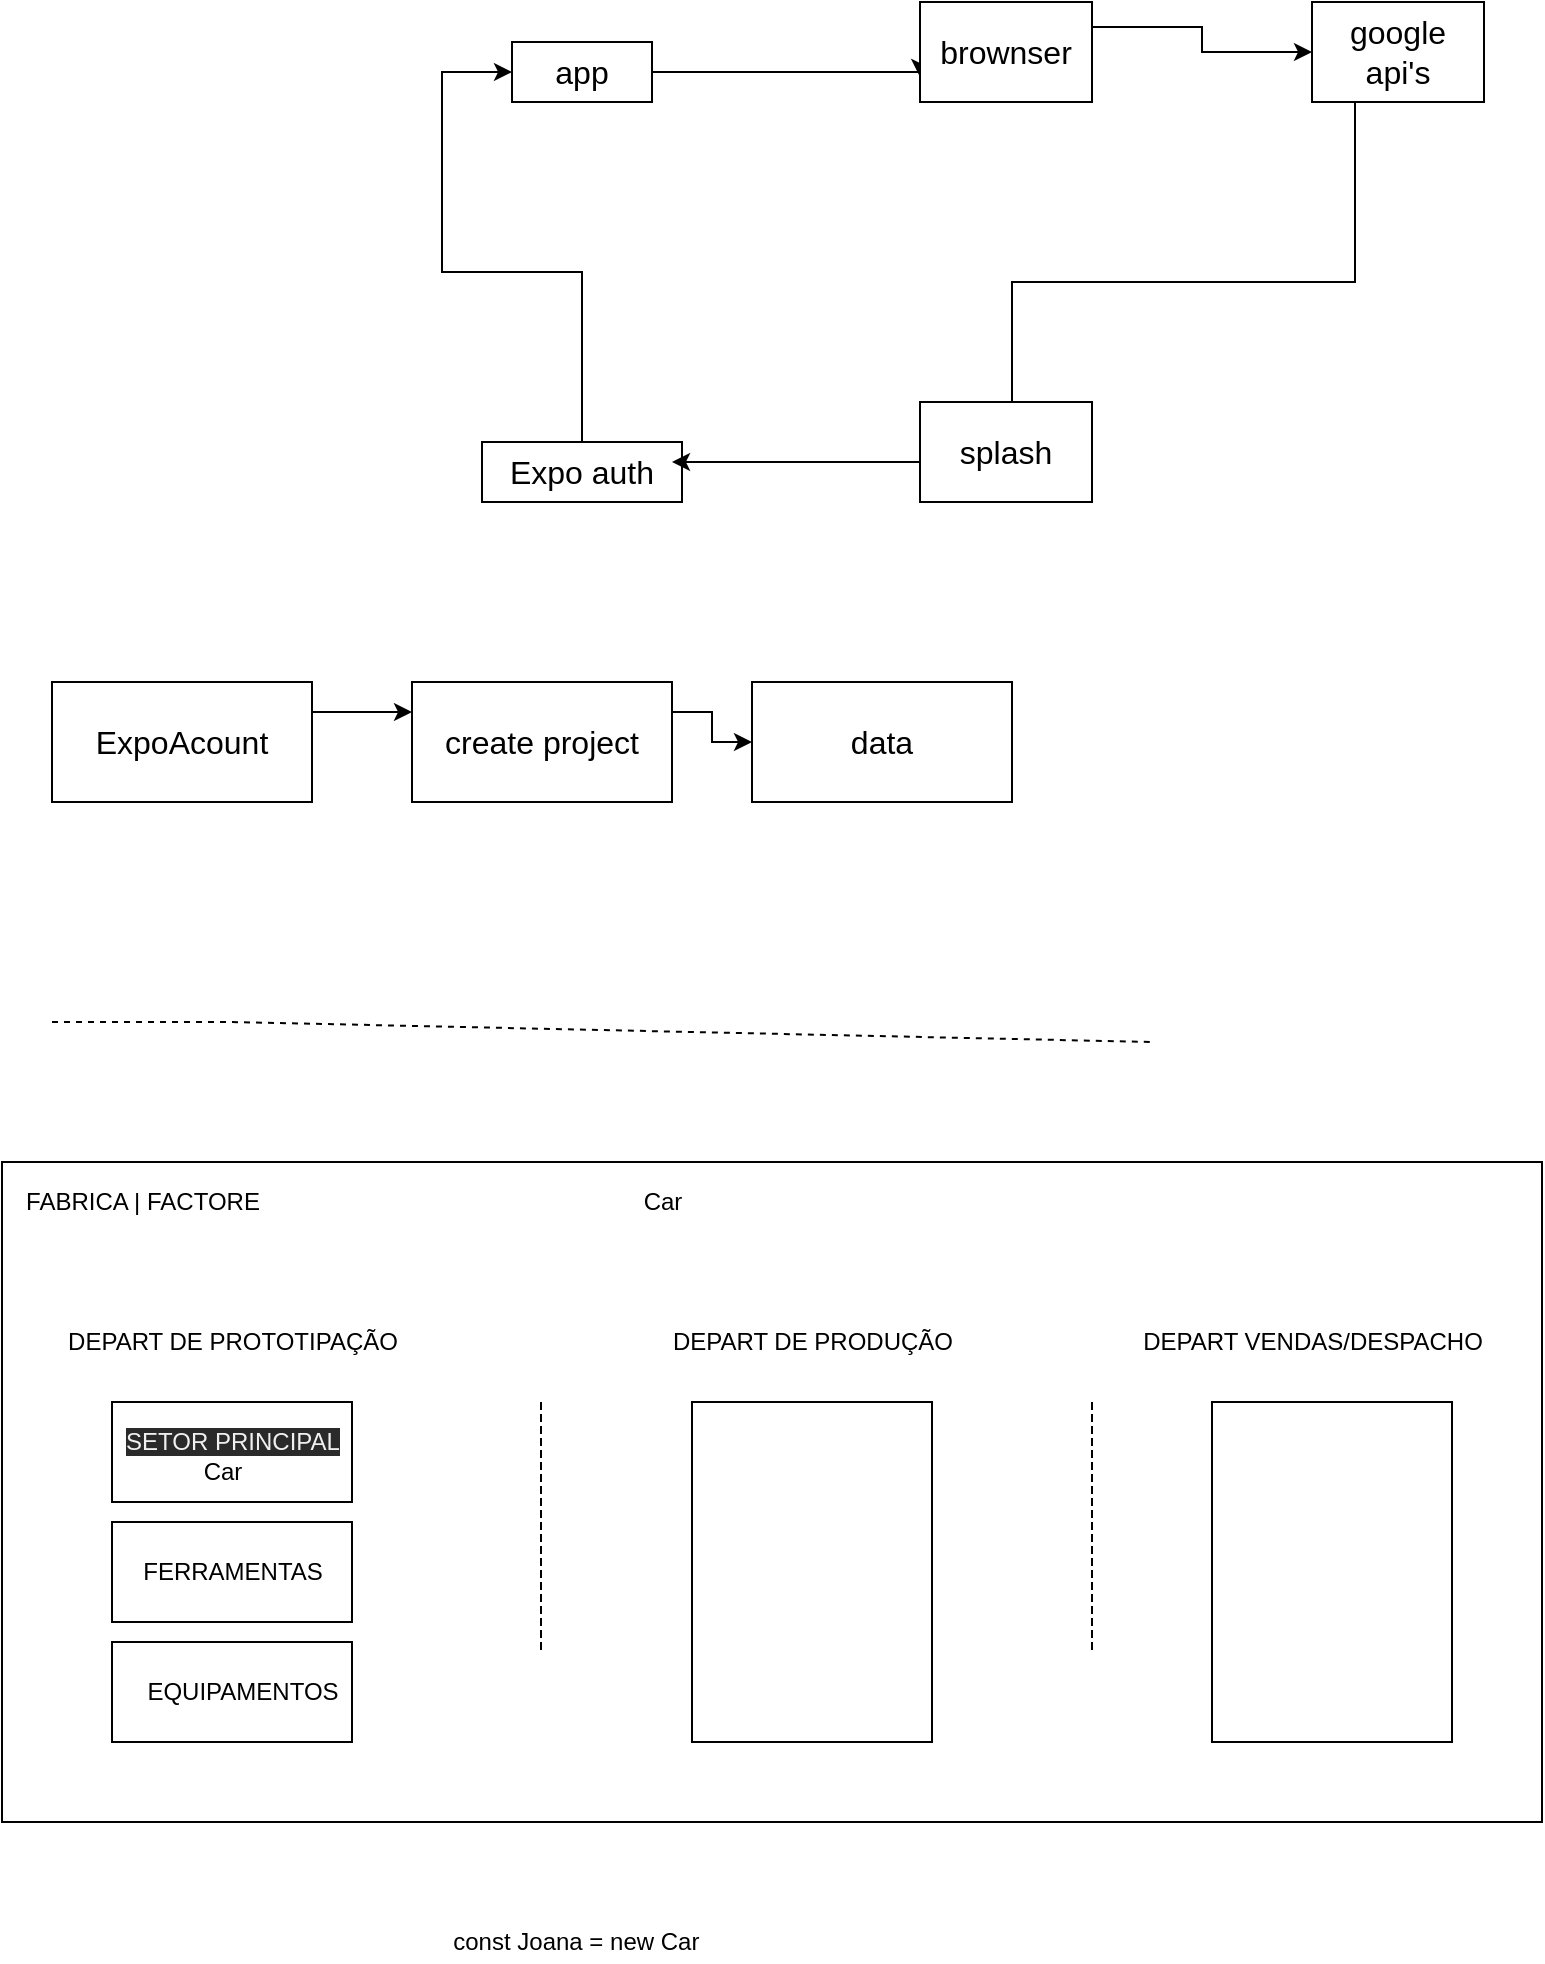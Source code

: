 <mxfile>
    <diagram id="WlBjkuBnOvZxr6gk2oNf" name="Página-1">
        <mxGraphModel dx="890" dy="478" grid="1" gridSize="10" guides="1" tooltips="1" connect="1" arrows="1" fold="1" page="1" pageScale="1" pageWidth="827" pageHeight="1169" math="0" shadow="0">
            <root>
                <mxCell id="0"/>
                <mxCell id="1" parent="0"/>
                <mxCell id="10" style="edgeStyle=orthogonalEdgeStyle;rounded=0;orthogonalLoop=1;jettySize=auto;html=1;exitX=1;exitY=0.75;exitDx=0;exitDy=0;entryX=0;entryY=0.75;entryDx=0;entryDy=0;fontSize=16;fontColor=#FFFFFF;" parent="1" source="2" target="7" edge="1">
                    <mxGeometry relative="1" as="geometry">
                        <Array as="points">
                            <mxPoint x="350" y="205"/>
                            <mxPoint x="484" y="205"/>
                        </Array>
                    </mxGeometry>
                </mxCell>
                <mxCell id="2" value="app" style="rounded=0;whiteSpace=wrap;html=1;fontSize=16;" parent="1" vertex="1">
                    <mxGeometry x="280" y="190" width="70" height="30" as="geometry"/>
                </mxCell>
                <mxCell id="12" style="edgeStyle=orthogonalEdgeStyle;rounded=0;orthogonalLoop=1;jettySize=auto;html=1;exitX=1;exitY=0.25;exitDx=0;exitDy=0;fontSize=16;fontColor=#FFFFFF;" parent="1" source="7" target="11" edge="1">
                    <mxGeometry relative="1" as="geometry"/>
                </mxCell>
                <mxCell id="7" value="&lt;font style=&quot;font-size: 16px&quot;&gt;brownser&lt;/font&gt;" style="rounded=0;whiteSpace=wrap;html=1;" parent="1" vertex="1">
                    <mxGeometry x="484" y="170" width="86" height="50" as="geometry"/>
                </mxCell>
                <mxCell id="9" style="edgeStyle=orthogonalEdgeStyle;rounded=0;orthogonalLoop=1;jettySize=auto;html=1;entryX=0;entryY=0.5;entryDx=0;entryDy=0;fontSize=16;fontColor=#FFFFFF;" parent="1" source="8" target="2" edge="1">
                    <mxGeometry relative="1" as="geometry"/>
                </mxCell>
                <mxCell id="8" value="Expo auth" style="rounded=0;whiteSpace=wrap;html=1;fontSize=16;" parent="1" vertex="1">
                    <mxGeometry x="265" y="390" width="100" height="30" as="geometry"/>
                </mxCell>
                <mxCell id="14" style="edgeStyle=orthogonalEdgeStyle;rounded=0;orthogonalLoop=1;jettySize=auto;html=1;exitX=0.25;exitY=1;exitDx=0;exitDy=0;fontSize=16;fontColor=#FFFFFF;" parent="1" source="11" edge="1">
                    <mxGeometry relative="1" as="geometry">
                        <mxPoint x="360" y="400" as="targetPoint"/>
                        <Array as="points">
                            <mxPoint x="702" y="310"/>
                            <mxPoint x="530" y="310"/>
                            <mxPoint x="530" y="400"/>
                        </Array>
                    </mxGeometry>
                </mxCell>
                <mxCell id="11" value="&lt;font style=&quot;font-size: 16px&quot;&gt;google api's&lt;/font&gt;" style="rounded=0;whiteSpace=wrap;html=1;" parent="1" vertex="1">
                    <mxGeometry x="680" y="170" width="86" height="50" as="geometry"/>
                </mxCell>
                <mxCell id="18" style="edgeStyle=orthogonalEdgeStyle;rounded=0;orthogonalLoop=1;jettySize=auto;html=1;exitX=1;exitY=0.25;exitDx=0;exitDy=0;entryX=0;entryY=0.25;entryDx=0;entryDy=0;fontSize=16;fontColor=#FFFFFF;" parent="1" source="13" target="15" edge="1">
                    <mxGeometry relative="1" as="geometry"/>
                </mxCell>
                <mxCell id="13" value="&lt;font style=&quot;font-size: 16px&quot;&gt;ExpoAcount&lt;/font&gt;" style="rounded=0;whiteSpace=wrap;html=1;" parent="1" vertex="1">
                    <mxGeometry x="50" y="510" width="130" height="60" as="geometry"/>
                </mxCell>
                <mxCell id="19" style="edgeStyle=orthogonalEdgeStyle;rounded=0;orthogonalLoop=1;jettySize=auto;html=1;exitX=1;exitY=0.25;exitDx=0;exitDy=0;fontSize=16;fontColor=#FFFFFF;" parent="1" source="15" target="16" edge="1">
                    <mxGeometry relative="1" as="geometry"/>
                </mxCell>
                <mxCell id="15" value="&lt;span style=&quot;font-size: 16px&quot;&gt;create project&lt;/span&gt;" style="rounded=0;whiteSpace=wrap;html=1;" parent="1" vertex="1">
                    <mxGeometry x="230" y="510" width="130" height="60" as="geometry"/>
                </mxCell>
                <mxCell id="16" value="&lt;span style=&quot;font-size: 16px&quot;&gt;data&lt;/span&gt;" style="rounded=0;whiteSpace=wrap;html=1;" parent="1" vertex="1">
                    <mxGeometry x="400" y="510" width="130" height="60" as="geometry"/>
                </mxCell>
                <mxCell id="17" value="&lt;font style=&quot;font-size: 16px&quot;&gt;splash&lt;/font&gt;" style="rounded=0;whiteSpace=wrap;html=1;" parent="1" vertex="1">
                    <mxGeometry x="484" y="370" width="86" height="50" as="geometry"/>
                </mxCell>
                <mxCell id="20" value="" style="whiteSpace=wrap;html=1;direction=south;" vertex="1" parent="1">
                    <mxGeometry x="25" y="750" width="770" height="330" as="geometry"/>
                </mxCell>
                <mxCell id="21" value="FABRICA | FACTORE" style="text;html=1;resizable=0;autosize=1;align=center;verticalAlign=middle;points=[];fillColor=none;strokeColor=none;rounded=0;" vertex="1" parent="1">
                    <mxGeometry x="30" y="760" width="130" height="20" as="geometry"/>
                </mxCell>
                <mxCell id="22" value="DEPART DE PROTOTIPAÇÃO" style="text;html=1;resizable=0;autosize=1;align=center;verticalAlign=middle;points=[];fillColor=none;strokeColor=none;rounded=0;" vertex="1" parent="1">
                    <mxGeometry x="50" y="830" width="180" height="20" as="geometry"/>
                </mxCell>
                <mxCell id="23" value="DEPART DE PRODUÇÃO" style="text;html=1;resizable=0;autosize=1;align=center;verticalAlign=middle;points=[];fillColor=none;strokeColor=none;rounded=0;" vertex="1" parent="1">
                    <mxGeometry x="350" y="830" width="160" height="20" as="geometry"/>
                </mxCell>
                <mxCell id="24" value="" style="whiteSpace=wrap;html=1;" vertex="1" parent="1">
                    <mxGeometry x="80" y="870" width="120" height="50" as="geometry"/>
                </mxCell>
                <mxCell id="25" value="" style="whiteSpace=wrap;html=1;" vertex="1" parent="1">
                    <mxGeometry x="370" y="870" width="120" height="170" as="geometry"/>
                </mxCell>
                <mxCell id="27" value="" style="endArrow=none;dashed=1;html=1;" edge="1" parent="1">
                    <mxGeometry width="50" height="50" relative="1" as="geometry">
                        <mxPoint x="50" y="680" as="sourcePoint"/>
                        <mxPoint x="600" y="690" as="targetPoint"/>
                        <Array as="points">
                            <mxPoint x="140" y="680"/>
                        </Array>
                    </mxGeometry>
                </mxCell>
                <mxCell id="28" value="" style="endArrow=none;dashed=1;html=1;" edge="1" parent="1">
                    <mxGeometry width="50" height="50" relative="1" as="geometry">
                        <mxPoint x="294.5" y="870" as="sourcePoint"/>
                        <mxPoint x="294.5" y="870" as="targetPoint"/>
                        <Array as="points">
                            <mxPoint x="294.5" y="1000"/>
                            <mxPoint x="294.5" y="870"/>
                        </Array>
                    </mxGeometry>
                </mxCell>
                <mxCell id="29" value="" style="endArrow=none;dashed=1;html=1;" edge="1" parent="1">
                    <mxGeometry width="50" height="50" relative="1" as="geometry">
                        <mxPoint x="570" y="870" as="sourcePoint"/>
                        <mxPoint x="570" y="870" as="targetPoint"/>
                        <Array as="points">
                            <mxPoint x="570" y="1000"/>
                            <mxPoint x="570" y="870"/>
                        </Array>
                    </mxGeometry>
                </mxCell>
                <mxCell id="30" value="DEPART VENDAS/DESPACHO" style="text;html=1;resizable=0;autosize=1;align=center;verticalAlign=middle;points=[];fillColor=none;strokeColor=none;rounded=0;" vertex="1" parent="1">
                    <mxGeometry x="585" y="830" width="190" height="20" as="geometry"/>
                </mxCell>
                <mxCell id="41" value="" style="whiteSpace=wrap;html=1;" vertex="1" parent="1">
                    <mxGeometry x="80" y="930" width="120" height="50" as="geometry"/>
                </mxCell>
                <mxCell id="42" value="" style="whiteSpace=wrap;html=1;" vertex="1" parent="1">
                    <mxGeometry x="80" y="990" width="120" height="50" as="geometry"/>
                </mxCell>
                <mxCell id="46" value="&#10;&#10;&lt;span style=&quot;color: rgb(240, 240, 240); font-family: helvetica; font-size: 12px; font-style: normal; font-weight: 400; letter-spacing: normal; text-align: center; text-indent: 0px; text-transform: none; word-spacing: 0px; background-color: rgb(42, 42, 42); display: inline; float: none;&quot;&gt;SETOR PRINCIPAL&lt;/span&gt;&#10;&#10;" style="text;html=1;resizable=0;autosize=1;align=center;verticalAlign=middle;points=[];fillColor=none;strokeColor=none;rounded=0;" vertex="1" parent="1">
                    <mxGeometry x="80" y="860" width="120" height="60" as="geometry"/>
                </mxCell>
                <mxCell id="47" value="FERRAMENTAS" style="text;html=1;resizable=0;autosize=1;align=center;verticalAlign=middle;points=[];fillColor=none;strokeColor=none;rounded=0;" vertex="1" parent="1">
                    <mxGeometry x="85" y="945" width="110" height="20" as="geometry"/>
                </mxCell>
                <mxCell id="48" value="EQUIPAMENTOS" style="text;html=1;resizable=0;autosize=1;align=center;verticalAlign=middle;points=[];fillColor=none;strokeColor=none;rounded=0;" vertex="1" parent="1">
                    <mxGeometry x="90" y="1005" width="110" height="20" as="geometry"/>
                </mxCell>
                <mxCell id="52" value="&amp;nbsp;const Joana = new Car" style="text;html=1;resizable=0;autosize=1;align=center;verticalAlign=middle;points=[];fillColor=none;strokeColor=none;rounded=0;" vertex="1" parent="1">
                    <mxGeometry x="240" y="1130" width="140" height="20" as="geometry"/>
                </mxCell>
                <mxCell id="53" value="" style="whiteSpace=wrap;html=1;" vertex="1" parent="1">
                    <mxGeometry x="630" y="870" width="120" height="170" as="geometry"/>
                </mxCell>
                <mxCell id="56" value="Car" style="text;html=1;resizable=0;autosize=1;align=center;verticalAlign=middle;points=[];fillColor=none;strokeColor=none;rounded=0;" vertex="1" parent="1">
                    <mxGeometry x="340" y="760" width="30" height="20" as="geometry"/>
                </mxCell>
                <mxCell id="57" value="&lt;br&gt;&lt;br&gt;&lt;font face=&quot;helvetica&quot;&gt;Car&lt;/font&gt;" style="text;html=1;resizable=0;autosize=1;align=center;verticalAlign=middle;points=[];fillColor=none;strokeColor=none;rounded=0;" vertex="1" parent="1">
                    <mxGeometry x="120" y="865" width="30" height="50" as="geometry"/>
                </mxCell>
            </root>
        </mxGraphModel>
    </diagram>
</mxfile>